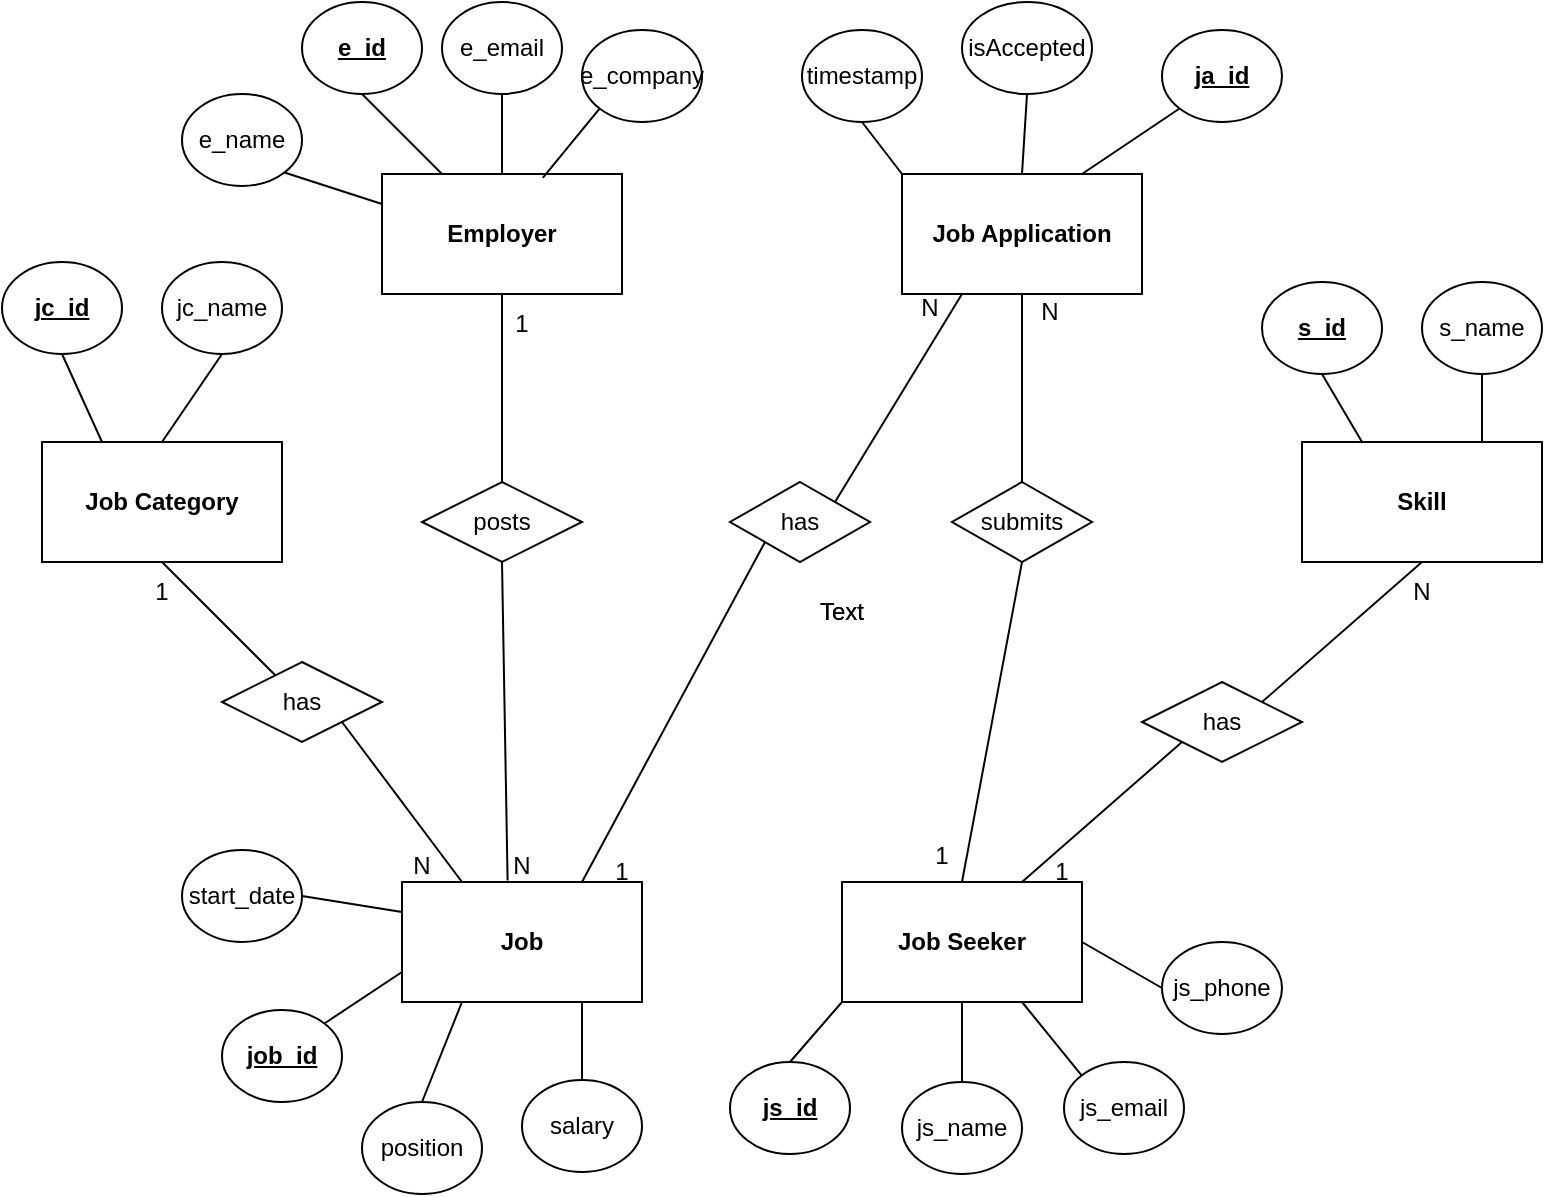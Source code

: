 <mxfile version="19.0.3" type="device"><diagram id="ot7mNQ8StKv5uAIz0K2X" name="Page-1"><mxGraphModel dx="1038" dy="519" grid="1" gridSize="10" guides="1" tooltips="1" connect="1" arrows="1" fold="1" page="1" pageScale="1" pageWidth="827" pageHeight="1169" math="0" shadow="0"><root><mxCell id="0"/><mxCell id="1" parent="0"/><mxCell id="KXosgLUFcBgV6PKpfc1--1" value="&lt;b&gt;Employer&lt;/b&gt;" style="rounded=0;whiteSpace=wrap;html=1;" vertex="1" parent="1"><mxGeometry x="240" y="86" width="120" height="60" as="geometry"/></mxCell><mxCell id="KXosgLUFcBgV6PKpfc1--2" value="&lt;b&gt;Job Seeker&lt;/b&gt;" style="rounded=0;whiteSpace=wrap;html=1;" vertex="1" parent="1"><mxGeometry x="470" y="440" width="120" height="60" as="geometry"/></mxCell><mxCell id="KXosgLUFcBgV6PKpfc1--4" value="&lt;b&gt;Skill&lt;/b&gt;" style="rounded=0;whiteSpace=wrap;html=1;" vertex="1" parent="1"><mxGeometry x="700" y="220" width="120" height="60" as="geometry"/></mxCell><mxCell id="KXosgLUFcBgV6PKpfc1--5" value="&lt;b&gt;Job Category&lt;/b&gt;" style="rounded=0;whiteSpace=wrap;html=1;" vertex="1" parent="1"><mxGeometry x="70" y="220" width="120" height="60" as="geometry"/></mxCell><mxCell id="KXosgLUFcBgV6PKpfc1--6" value="&lt;b&gt;Job Application&lt;/b&gt;" style="rounded=0;whiteSpace=wrap;html=1;" vertex="1" parent="1"><mxGeometry x="500" y="86" width="120" height="60" as="geometry"/></mxCell><mxCell id="KXosgLUFcBgV6PKpfc1--7" value="&lt;b&gt;Job&lt;/b&gt;" style="rounded=0;whiteSpace=wrap;html=1;" vertex="1" parent="1"><mxGeometry x="250" y="440" width="120" height="60" as="geometry"/></mxCell><mxCell id="KXosgLUFcBgV6PKpfc1--12" value="has" style="rhombus;whiteSpace=wrap;html=1;" vertex="1" parent="1"><mxGeometry x="620" y="340" width="80" height="40" as="geometry"/></mxCell><mxCell id="KXosgLUFcBgV6PKpfc1--14" value="posts" style="rhombus;whiteSpace=wrap;html=1;" vertex="1" parent="1"><mxGeometry x="260" y="240" width="80" height="40" as="geometry"/></mxCell><mxCell id="KXosgLUFcBgV6PKpfc1--15" value="has" style="rhombus;whiteSpace=wrap;html=1;" vertex="1" parent="1"><mxGeometry x="160" y="330" width="80" height="40" as="geometry"/></mxCell><mxCell id="KXosgLUFcBgV6PKpfc1--16" value="has" style="rhombus;whiteSpace=wrap;html=1;" vertex="1" parent="1"><mxGeometry x="414" y="240" width="70" height="40" as="geometry"/></mxCell><mxCell id="KXosgLUFcBgV6PKpfc1--17" value="submits" style="rhombus;whiteSpace=wrap;html=1;" vertex="1" parent="1"><mxGeometry x="525" y="240" width="70" height="40" as="geometry"/></mxCell><mxCell id="KXosgLUFcBgV6PKpfc1--20" value="" style="endArrow=none;html=1;rounded=0;entryX=0.5;entryY=1;entryDx=0;entryDy=0;" edge="1" parent="1" source="KXosgLUFcBgV6PKpfc1--15" target="KXosgLUFcBgV6PKpfc1--5"><mxGeometry width="50" height="50" relative="1" as="geometry"><mxPoint x="90" y="500" as="sourcePoint"/><mxPoint x="140" y="450" as="targetPoint"/></mxGeometry></mxCell><mxCell id="KXosgLUFcBgV6PKpfc1--21" value="" style="endArrow=none;html=1;rounded=0;entryX=1;entryY=1;entryDx=0;entryDy=0;exitX=0.25;exitY=0;exitDx=0;exitDy=0;" edge="1" parent="1" source="KXosgLUFcBgV6PKpfc1--7" target="KXosgLUFcBgV6PKpfc1--15"><mxGeometry width="50" height="50" relative="1" as="geometry"><mxPoint x="260" y="440" as="sourcePoint"/><mxPoint x="190" y="450" as="targetPoint"/></mxGeometry></mxCell><mxCell id="KXosgLUFcBgV6PKpfc1--22" value="" style="endArrow=none;html=1;rounded=0;entryX=0.5;entryY=1;entryDx=0;entryDy=0;exitX=0.44;exitY=-0.013;exitDx=0;exitDy=0;exitPerimeter=0;" edge="1" parent="1" source="KXosgLUFcBgV6PKpfc1--7" target="KXosgLUFcBgV6PKpfc1--14"><mxGeometry width="50" height="50" relative="1" as="geometry"><mxPoint x="320" y="380" as="sourcePoint"/><mxPoint x="370" y="330" as="targetPoint"/></mxGeometry></mxCell><mxCell id="KXosgLUFcBgV6PKpfc1--23" value="" style="endArrow=none;html=1;rounded=0;entryX=0.5;entryY=1;entryDx=0;entryDy=0;exitX=0.5;exitY=0;exitDx=0;exitDy=0;" edge="1" parent="1" source="KXosgLUFcBgV6PKpfc1--14" target="KXosgLUFcBgV6PKpfc1--1"><mxGeometry width="50" height="50" relative="1" as="geometry"><mxPoint x="380" y="200" as="sourcePoint"/><mxPoint x="430" y="150" as="targetPoint"/></mxGeometry></mxCell><mxCell id="KXosgLUFcBgV6PKpfc1--24" value="" style="endArrow=none;html=1;rounded=0;entryX=0;entryY=1;entryDx=0;entryDy=0;exitX=0.75;exitY=0;exitDx=0;exitDy=0;" edge="1" parent="1" source="KXosgLUFcBgV6PKpfc1--7" target="KXosgLUFcBgV6PKpfc1--16"><mxGeometry width="50" height="50" relative="1" as="geometry"><mxPoint x="400" y="420" as="sourcePoint"/><mxPoint x="450" y="370" as="targetPoint"/></mxGeometry></mxCell><mxCell id="KXosgLUFcBgV6PKpfc1--25" value="" style="endArrow=none;html=1;rounded=0;exitX=1;exitY=0;exitDx=0;exitDy=0;entryX=0.25;entryY=1;entryDx=0;entryDy=0;" edge="1" parent="1" source="KXosgLUFcBgV6PKpfc1--16" target="KXosgLUFcBgV6PKpfc1--6"><mxGeometry width="50" height="50" relative="1" as="geometry"><mxPoint x="500" y="260" as="sourcePoint"/><mxPoint x="550" y="210" as="targetPoint"/></mxGeometry></mxCell><mxCell id="KXosgLUFcBgV6PKpfc1--26" value="" style="endArrow=none;html=1;rounded=0;entryX=0.5;entryY=1;entryDx=0;entryDy=0;exitX=0.5;exitY=0;exitDx=0;exitDy=0;" edge="1" parent="1" source="KXosgLUFcBgV6PKpfc1--2" target="KXosgLUFcBgV6PKpfc1--17"><mxGeometry width="50" height="50" relative="1" as="geometry"><mxPoint x="530" y="470" as="sourcePoint"/><mxPoint x="580" y="420" as="targetPoint"/></mxGeometry></mxCell><mxCell id="KXosgLUFcBgV6PKpfc1--27" value="" style="endArrow=none;html=1;rounded=0;entryX=0.5;entryY=1;entryDx=0;entryDy=0;exitX=0.5;exitY=0;exitDx=0;exitDy=0;" edge="1" parent="1" source="KXosgLUFcBgV6PKpfc1--17" target="KXosgLUFcBgV6PKpfc1--6"><mxGeometry width="50" height="50" relative="1" as="geometry"><mxPoint x="660" y="330" as="sourcePoint"/><mxPoint x="710" y="280" as="targetPoint"/></mxGeometry></mxCell><mxCell id="KXosgLUFcBgV6PKpfc1--28" value="" style="endArrow=none;html=1;rounded=0;entryX=0;entryY=1;entryDx=0;entryDy=0;exitX=0.75;exitY=0;exitDx=0;exitDy=0;" edge="1" parent="1" source="KXosgLUFcBgV6PKpfc1--2" target="KXosgLUFcBgV6PKpfc1--12"><mxGeometry width="50" height="50" relative="1" as="geometry"><mxPoint x="630" y="450" as="sourcePoint"/><mxPoint x="680" y="400" as="targetPoint"/></mxGeometry></mxCell><mxCell id="KXosgLUFcBgV6PKpfc1--29" value="" style="endArrow=none;html=1;rounded=0;exitX=1;exitY=0;exitDx=0;exitDy=0;entryX=0.5;entryY=1;entryDx=0;entryDy=0;" edge="1" parent="1" source="KXosgLUFcBgV6PKpfc1--12" target="KXosgLUFcBgV6PKpfc1--4"><mxGeometry width="50" height="50" relative="1" as="geometry"><mxPoint x="770" y="390" as="sourcePoint"/><mxPoint x="820" y="340" as="targetPoint"/></mxGeometry></mxCell><mxCell id="KXosgLUFcBgV6PKpfc1--30" value="1" style="text;html=1;strokeColor=none;fillColor=none;align=center;verticalAlign=middle;whiteSpace=wrap;rounded=0;" vertex="1" parent="1"><mxGeometry x="550" y="420" width="60" height="30" as="geometry"/></mxCell><mxCell id="KXosgLUFcBgV6PKpfc1--31" value="N" style="text;html=1;strokeColor=none;fillColor=none;align=center;verticalAlign=middle;whiteSpace=wrap;rounded=0;" vertex="1" parent="1"><mxGeometry x="730" y="280" width="60" height="30" as="geometry"/></mxCell><mxCell id="KXosgLUFcBgV6PKpfc1--32" value="1" style="text;html=1;strokeColor=none;fillColor=none;align=center;verticalAlign=middle;whiteSpace=wrap;rounded=0;" vertex="1" parent="1"><mxGeometry x="490" y="412" width="60" height="30" as="geometry"/></mxCell><mxCell id="KXosgLUFcBgV6PKpfc1--33" value="N" style="text;html=1;strokeColor=none;fillColor=none;align=center;verticalAlign=middle;whiteSpace=wrap;rounded=0;" vertex="1" parent="1"><mxGeometry x="544" y="140" width="60" height="30" as="geometry"/></mxCell><mxCell id="KXosgLUFcBgV6PKpfc1--34" value="1" style="text;html=1;strokeColor=none;fillColor=none;align=center;verticalAlign=middle;whiteSpace=wrap;rounded=0;" vertex="1" parent="1"><mxGeometry x="330" y="420" width="60" height="30" as="geometry"/></mxCell><mxCell id="KXosgLUFcBgV6PKpfc1--35" value="N" style="text;html=1;strokeColor=none;fillColor=none;align=center;verticalAlign=middle;whiteSpace=wrap;rounded=0;" vertex="1" parent="1"><mxGeometry x="484" y="138" width="60" height="30" as="geometry"/></mxCell><mxCell id="KXosgLUFcBgV6PKpfc1--36" value="Text" style="text;html=1;strokeColor=none;fillColor=none;align=center;verticalAlign=middle;whiteSpace=wrap;rounded=0;" vertex="1" parent="1"><mxGeometry x="440" y="290" width="60" height="30" as="geometry"/></mxCell><mxCell id="KXosgLUFcBgV6PKpfc1--37" value="1" style="text;html=1;strokeColor=none;fillColor=none;align=center;verticalAlign=middle;whiteSpace=wrap;rounded=0;" vertex="1" parent="1"><mxGeometry x="280" y="146" width="60" height="30" as="geometry"/></mxCell><mxCell id="KXosgLUFcBgV6PKpfc1--38" value="Text" style="text;html=1;strokeColor=none;fillColor=none;align=center;verticalAlign=middle;whiteSpace=wrap;rounded=0;" vertex="1" parent="1"><mxGeometry x="440" y="290" width="60" height="30" as="geometry"/></mxCell><mxCell id="KXosgLUFcBgV6PKpfc1--39" value="N" style="text;html=1;strokeColor=none;fillColor=none;align=center;verticalAlign=middle;whiteSpace=wrap;rounded=0;" vertex="1" parent="1"><mxGeometry x="280" y="417" width="60" height="30" as="geometry"/></mxCell><mxCell id="KXosgLUFcBgV6PKpfc1--40" value="N" style="text;html=1;strokeColor=none;fillColor=none;align=center;verticalAlign=middle;whiteSpace=wrap;rounded=0;" vertex="1" parent="1"><mxGeometry x="230" y="417" width="60" height="30" as="geometry"/></mxCell><mxCell id="KXosgLUFcBgV6PKpfc1--42" value="1" style="text;html=1;strokeColor=none;fillColor=none;align=center;verticalAlign=middle;whiteSpace=wrap;rounded=0;" vertex="1" parent="1"><mxGeometry x="100" y="280" width="60" height="30" as="geometry"/></mxCell><mxCell id="KXosgLUFcBgV6PKpfc1--43" value="s_name" style="ellipse;whiteSpace=wrap;html=1;" vertex="1" parent="1"><mxGeometry x="760" y="140" width="60" height="46" as="geometry"/></mxCell><mxCell id="KXosgLUFcBgV6PKpfc1--44" value="&lt;b&gt;&lt;u&gt;s_id&lt;/u&gt;&lt;/b&gt;" style="ellipse;whiteSpace=wrap;html=1;" vertex="1" parent="1"><mxGeometry x="680" y="140" width="60" height="46" as="geometry"/></mxCell><mxCell id="KXosgLUFcBgV6PKpfc1--45" value="&lt;b&gt;&lt;u&gt;js_id&lt;/u&gt;&lt;/b&gt;" style="ellipse;whiteSpace=wrap;html=1;" vertex="1" parent="1"><mxGeometry x="414" y="530" width="60" height="46" as="geometry"/></mxCell><mxCell id="KXosgLUFcBgV6PKpfc1--46" value="js_name" style="ellipse;whiteSpace=wrap;html=1;" vertex="1" parent="1"><mxGeometry x="500" y="540" width="60" height="46" as="geometry"/></mxCell><mxCell id="KXosgLUFcBgV6PKpfc1--47" value="js_email" style="ellipse;whiteSpace=wrap;html=1;" vertex="1" parent="1"><mxGeometry x="581" y="530" width="60" height="46" as="geometry"/></mxCell><mxCell id="KXosgLUFcBgV6PKpfc1--48" value="js_phone" style="ellipse;whiteSpace=wrap;html=1;" vertex="1" parent="1"><mxGeometry x="630" y="470" width="60" height="46" as="geometry"/></mxCell><mxCell id="KXosgLUFcBgV6PKpfc1--49" value="&lt;b&gt;&lt;u&gt;job_id&lt;/u&gt;&lt;/b&gt;" style="ellipse;whiteSpace=wrap;html=1;" vertex="1" parent="1"><mxGeometry x="160" y="504" width="60" height="46" as="geometry"/></mxCell><mxCell id="KXosgLUFcBgV6PKpfc1--50" value="position" style="ellipse;whiteSpace=wrap;html=1;" vertex="1" parent="1"><mxGeometry x="230" y="550" width="60" height="46" as="geometry"/></mxCell><mxCell id="KXosgLUFcBgV6PKpfc1--51" value="salary" style="ellipse;whiteSpace=wrap;html=1;" vertex="1" parent="1"><mxGeometry x="310" y="539" width="60" height="46" as="geometry"/></mxCell><mxCell id="KXosgLUFcBgV6PKpfc1--52" value="start_date" style="ellipse;whiteSpace=wrap;html=1;" vertex="1" parent="1"><mxGeometry x="140" y="424" width="60" height="46" as="geometry"/></mxCell><mxCell id="KXosgLUFcBgV6PKpfc1--53" value="&lt;b&gt;&lt;u&gt;jc_id&lt;/u&gt;&lt;/b&gt;" style="ellipse;whiteSpace=wrap;html=1;" vertex="1" parent="1"><mxGeometry x="50" y="130" width="60" height="46" as="geometry"/></mxCell><mxCell id="KXosgLUFcBgV6PKpfc1--54" value="jc_name" style="ellipse;whiteSpace=wrap;html=1;" vertex="1" parent="1"><mxGeometry x="130" y="130" width="60" height="46" as="geometry"/></mxCell><mxCell id="KXosgLUFcBgV6PKpfc1--55" value="&lt;u&gt;&lt;b&gt;ja_id&lt;/b&gt;&lt;/u&gt;" style="ellipse;whiteSpace=wrap;html=1;" vertex="1" parent="1"><mxGeometry x="630" y="14" width="60" height="46" as="geometry"/></mxCell><mxCell id="KXosgLUFcBgV6PKpfc1--56" value="isAccepted" style="ellipse;whiteSpace=wrap;html=1;" vertex="1" parent="1"><mxGeometry x="530" width="65" height="46" as="geometry"/></mxCell><mxCell id="KXosgLUFcBgV6PKpfc1--57" value="timestamp&lt;br&gt;" style="ellipse;whiteSpace=wrap;html=1;" vertex="1" parent="1"><mxGeometry x="450" y="14" width="60" height="46" as="geometry"/></mxCell><mxCell id="KXosgLUFcBgV6PKpfc1--58" value="&lt;u&gt;&lt;b&gt;e_id&lt;/b&gt;&lt;/u&gt;" style="ellipse;whiteSpace=wrap;html=1;" vertex="1" parent="1"><mxGeometry x="200" width="60" height="46" as="geometry"/></mxCell><mxCell id="KXosgLUFcBgV6PKpfc1--59" value="e_name" style="ellipse;whiteSpace=wrap;html=1;" vertex="1" parent="1"><mxGeometry x="140" y="46" width="60" height="46" as="geometry"/></mxCell><mxCell id="KXosgLUFcBgV6PKpfc1--60" value="e_email" style="ellipse;whiteSpace=wrap;html=1;" vertex="1" parent="1"><mxGeometry x="270" width="60" height="46" as="geometry"/></mxCell><mxCell id="KXosgLUFcBgV6PKpfc1--61" value="e_company" style="ellipse;whiteSpace=wrap;html=1;" vertex="1" parent="1"><mxGeometry x="340" y="14" width="60" height="46" as="geometry"/></mxCell><mxCell id="KXosgLUFcBgV6PKpfc1--62" value="" style="endArrow=none;html=1;rounded=0;entryX=0.5;entryY=1;entryDx=0;entryDy=0;exitX=0.25;exitY=0;exitDx=0;exitDy=0;" edge="1" parent="1" source="KXosgLUFcBgV6PKpfc1--5" target="KXosgLUFcBgV6PKpfc1--53"><mxGeometry width="50" height="50" relative="1" as="geometry"><mxPoint x="20" y="260" as="sourcePoint"/><mxPoint x="70" y="210" as="targetPoint"/></mxGeometry></mxCell><mxCell id="KXosgLUFcBgV6PKpfc1--63" value="" style="endArrow=none;html=1;rounded=0;entryX=0.5;entryY=1;entryDx=0;entryDy=0;exitX=0.5;exitY=0;exitDx=0;exitDy=0;" edge="1" parent="1" source="KXosgLUFcBgV6PKpfc1--5" target="KXosgLUFcBgV6PKpfc1--54"><mxGeometry width="50" height="50" relative="1" as="geometry"><mxPoint x="160" y="230" as="sourcePoint"/><mxPoint x="210" y="180" as="targetPoint"/></mxGeometry></mxCell><mxCell id="KXosgLUFcBgV6PKpfc1--64" value="" style="endArrow=none;html=1;rounded=0;entryX=1;entryY=1;entryDx=0;entryDy=0;exitX=0;exitY=0.25;exitDx=0;exitDy=0;" edge="1" parent="1" source="KXosgLUFcBgV6PKpfc1--1" target="KXosgLUFcBgV6PKpfc1--59"><mxGeometry width="50" height="50" relative="1" as="geometry"><mxPoint x="200" y="140" as="sourcePoint"/><mxPoint x="250" y="90" as="targetPoint"/></mxGeometry></mxCell><mxCell id="KXosgLUFcBgV6PKpfc1--65" value="" style="endArrow=none;html=1;rounded=0;entryX=0.5;entryY=1;entryDx=0;entryDy=0;exitX=0.25;exitY=0;exitDx=0;exitDy=0;" edge="1" parent="1" source="KXosgLUFcBgV6PKpfc1--1" target="KXosgLUFcBgV6PKpfc1--58"><mxGeometry width="50" height="50" relative="1" as="geometry"><mxPoint x="230" y="100" as="sourcePoint"/><mxPoint x="280" y="50" as="targetPoint"/></mxGeometry></mxCell><mxCell id="KXosgLUFcBgV6PKpfc1--66" value="" style="endArrow=none;html=1;rounded=0;entryX=0.5;entryY=1;entryDx=0;entryDy=0;exitX=0.5;exitY=0;exitDx=0;exitDy=0;" edge="1" parent="1" source="KXosgLUFcBgV6PKpfc1--1" target="KXosgLUFcBgV6PKpfc1--60"><mxGeometry width="50" height="50" relative="1" as="geometry"><mxPoint x="280" y="110" as="sourcePoint"/><mxPoint x="330" y="60" as="targetPoint"/></mxGeometry></mxCell><mxCell id="KXosgLUFcBgV6PKpfc1--67" value="" style="endArrow=none;html=1;rounded=0;entryX=0;entryY=1;entryDx=0;entryDy=0;exitX=0.67;exitY=0.033;exitDx=0;exitDy=0;exitPerimeter=0;" edge="1" parent="1" source="KXosgLUFcBgV6PKpfc1--1" target="KXosgLUFcBgV6PKpfc1--61"><mxGeometry width="50" height="50" relative="1" as="geometry"><mxPoint x="320" y="110" as="sourcePoint"/><mxPoint x="370" y="60" as="targetPoint"/></mxGeometry></mxCell><mxCell id="KXosgLUFcBgV6PKpfc1--68" value="" style="endArrow=none;html=1;rounded=0;entryX=0.5;entryY=1;entryDx=0;entryDy=0;exitX=0;exitY=0;exitDx=0;exitDy=0;" edge="1" parent="1" source="KXosgLUFcBgV6PKpfc1--6" target="KXosgLUFcBgV6PKpfc1--57"><mxGeometry width="50" height="50" relative="1" as="geometry"><mxPoint x="420" y="130" as="sourcePoint"/><mxPoint x="470" y="80" as="targetPoint"/></mxGeometry></mxCell><mxCell id="KXosgLUFcBgV6PKpfc1--69" value="" style="endArrow=none;html=1;rounded=0;entryX=0.5;entryY=1;entryDx=0;entryDy=0;exitX=0.5;exitY=0;exitDx=0;exitDy=0;" edge="1" parent="1" source="KXosgLUFcBgV6PKpfc1--6" target="KXosgLUFcBgV6PKpfc1--56"><mxGeometry width="50" height="50" relative="1" as="geometry"><mxPoint x="450" y="150" as="sourcePoint"/><mxPoint x="500" y="100" as="targetPoint"/></mxGeometry></mxCell><mxCell id="KXosgLUFcBgV6PKpfc1--70" value="" style="endArrow=none;html=1;rounded=0;entryX=0;entryY=1;entryDx=0;entryDy=0;exitX=0.75;exitY=0;exitDx=0;exitDy=0;" edge="1" parent="1" source="KXosgLUFcBgV6PKpfc1--6" target="KXosgLUFcBgV6PKpfc1--55"><mxGeometry width="50" height="50" relative="1" as="geometry"><mxPoint x="660" y="140" as="sourcePoint"/><mxPoint x="710" y="90" as="targetPoint"/></mxGeometry></mxCell><mxCell id="KXosgLUFcBgV6PKpfc1--71" value="" style="endArrow=none;html=1;rounded=0;entryX=0.5;entryY=1;entryDx=0;entryDy=0;exitX=0.25;exitY=0;exitDx=0;exitDy=0;" edge="1" parent="1" source="KXosgLUFcBgV6PKpfc1--4" target="KXosgLUFcBgV6PKpfc1--44"><mxGeometry width="50" height="50" relative="1" as="geometry"><mxPoint x="640" y="230" as="sourcePoint"/><mxPoint x="690" y="180" as="targetPoint"/></mxGeometry></mxCell><mxCell id="KXosgLUFcBgV6PKpfc1--72" value="" style="endArrow=none;html=1;rounded=0;entryX=0.5;entryY=1;entryDx=0;entryDy=0;exitX=0.75;exitY=0;exitDx=0;exitDy=0;" edge="1" parent="1" source="KXosgLUFcBgV6PKpfc1--4" target="KXosgLUFcBgV6PKpfc1--43"><mxGeometry width="50" height="50" relative="1" as="geometry"><mxPoint x="730" y="150" as="sourcePoint"/><mxPoint x="780" y="100" as="targetPoint"/></mxGeometry></mxCell><mxCell id="KXosgLUFcBgV6PKpfc1--73" value="" style="endArrow=none;html=1;rounded=0;entryX=0.75;entryY=1;entryDx=0;entryDy=0;exitX=0.5;exitY=0;exitDx=0;exitDy=0;" edge="1" parent="1" source="KXosgLUFcBgV6PKpfc1--51" target="KXosgLUFcBgV6PKpfc1--7"><mxGeometry width="50" height="50" relative="1" as="geometry"><mxPoint x="300" y="670" as="sourcePoint"/><mxPoint x="350" y="620" as="targetPoint"/></mxGeometry></mxCell><mxCell id="KXosgLUFcBgV6PKpfc1--74" value="" style="endArrow=none;html=1;rounded=0;entryX=0.25;entryY=1;entryDx=0;entryDy=0;exitX=0.5;exitY=0;exitDx=0;exitDy=0;" edge="1" parent="1" source="KXosgLUFcBgV6PKpfc1--50" target="KXosgLUFcBgV6PKpfc1--7"><mxGeometry width="50" height="50" relative="1" as="geometry"><mxPoint x="320" y="680" as="sourcePoint"/><mxPoint x="370" y="630" as="targetPoint"/></mxGeometry></mxCell><mxCell id="KXosgLUFcBgV6PKpfc1--75" value="" style="endArrow=none;html=1;rounded=0;entryX=0;entryY=0.25;entryDx=0;entryDy=0;exitX=1;exitY=0.5;exitDx=0;exitDy=0;" edge="1" parent="1" source="KXosgLUFcBgV6PKpfc1--52" target="KXosgLUFcBgV6PKpfc1--7"><mxGeometry width="50" height="50" relative="1" as="geometry"><mxPoint x="70" y="520" as="sourcePoint"/><mxPoint x="120" y="470" as="targetPoint"/></mxGeometry></mxCell><mxCell id="KXosgLUFcBgV6PKpfc1--76" value="" style="endArrow=none;html=1;rounded=0;entryX=0;entryY=0.75;entryDx=0;entryDy=0;exitX=1;exitY=0;exitDx=0;exitDy=0;" edge="1" parent="1" source="KXosgLUFcBgV6PKpfc1--49" target="KXosgLUFcBgV6PKpfc1--7"><mxGeometry width="50" height="50" relative="1" as="geometry"><mxPoint x="120" y="550" as="sourcePoint"/><mxPoint x="170" y="500" as="targetPoint"/></mxGeometry></mxCell><mxCell id="KXosgLUFcBgV6PKpfc1--77" value="" style="endArrow=none;html=1;rounded=0;entryX=0;entryY=1;entryDx=0;entryDy=0;exitX=0.5;exitY=0;exitDx=0;exitDy=0;" edge="1" parent="1" source="KXosgLUFcBgV6PKpfc1--45" target="KXosgLUFcBgV6PKpfc1--2"><mxGeometry width="50" height="50" relative="1" as="geometry"><mxPoint x="450" y="670" as="sourcePoint"/><mxPoint x="500" y="620" as="targetPoint"/></mxGeometry></mxCell><mxCell id="KXosgLUFcBgV6PKpfc1--78" value="" style="endArrow=none;html=1;rounded=0;entryX=0.5;entryY=1;entryDx=0;entryDy=0;" edge="1" parent="1" target="KXosgLUFcBgV6PKpfc1--2"><mxGeometry width="50" height="50" relative="1" as="geometry"><mxPoint x="530" y="540" as="sourcePoint"/><mxPoint x="570" y="620" as="targetPoint"/></mxGeometry></mxCell><mxCell id="KXosgLUFcBgV6PKpfc1--79" value="" style="endArrow=none;html=1;rounded=0;entryX=0.75;entryY=1;entryDx=0;entryDy=0;exitX=0;exitY=0;exitDx=0;exitDy=0;" edge="1" parent="1" source="KXosgLUFcBgV6PKpfc1--47" target="KXosgLUFcBgV6PKpfc1--2"><mxGeometry width="50" height="50" relative="1" as="geometry"><mxPoint x="580" y="640" as="sourcePoint"/><mxPoint x="630" y="590" as="targetPoint"/></mxGeometry></mxCell><mxCell id="KXosgLUFcBgV6PKpfc1--80" value="" style="endArrow=none;html=1;rounded=0;entryX=1;entryY=0.5;entryDx=0;entryDy=0;exitX=0;exitY=0.5;exitDx=0;exitDy=0;" edge="1" parent="1" source="KXosgLUFcBgV6PKpfc1--48" target="KXosgLUFcBgV6PKpfc1--2"><mxGeometry width="50" height="50" relative="1" as="geometry"><mxPoint x="670" y="610" as="sourcePoint"/><mxPoint x="720" y="560" as="targetPoint"/></mxGeometry></mxCell></root></mxGraphModel></diagram></mxfile>
